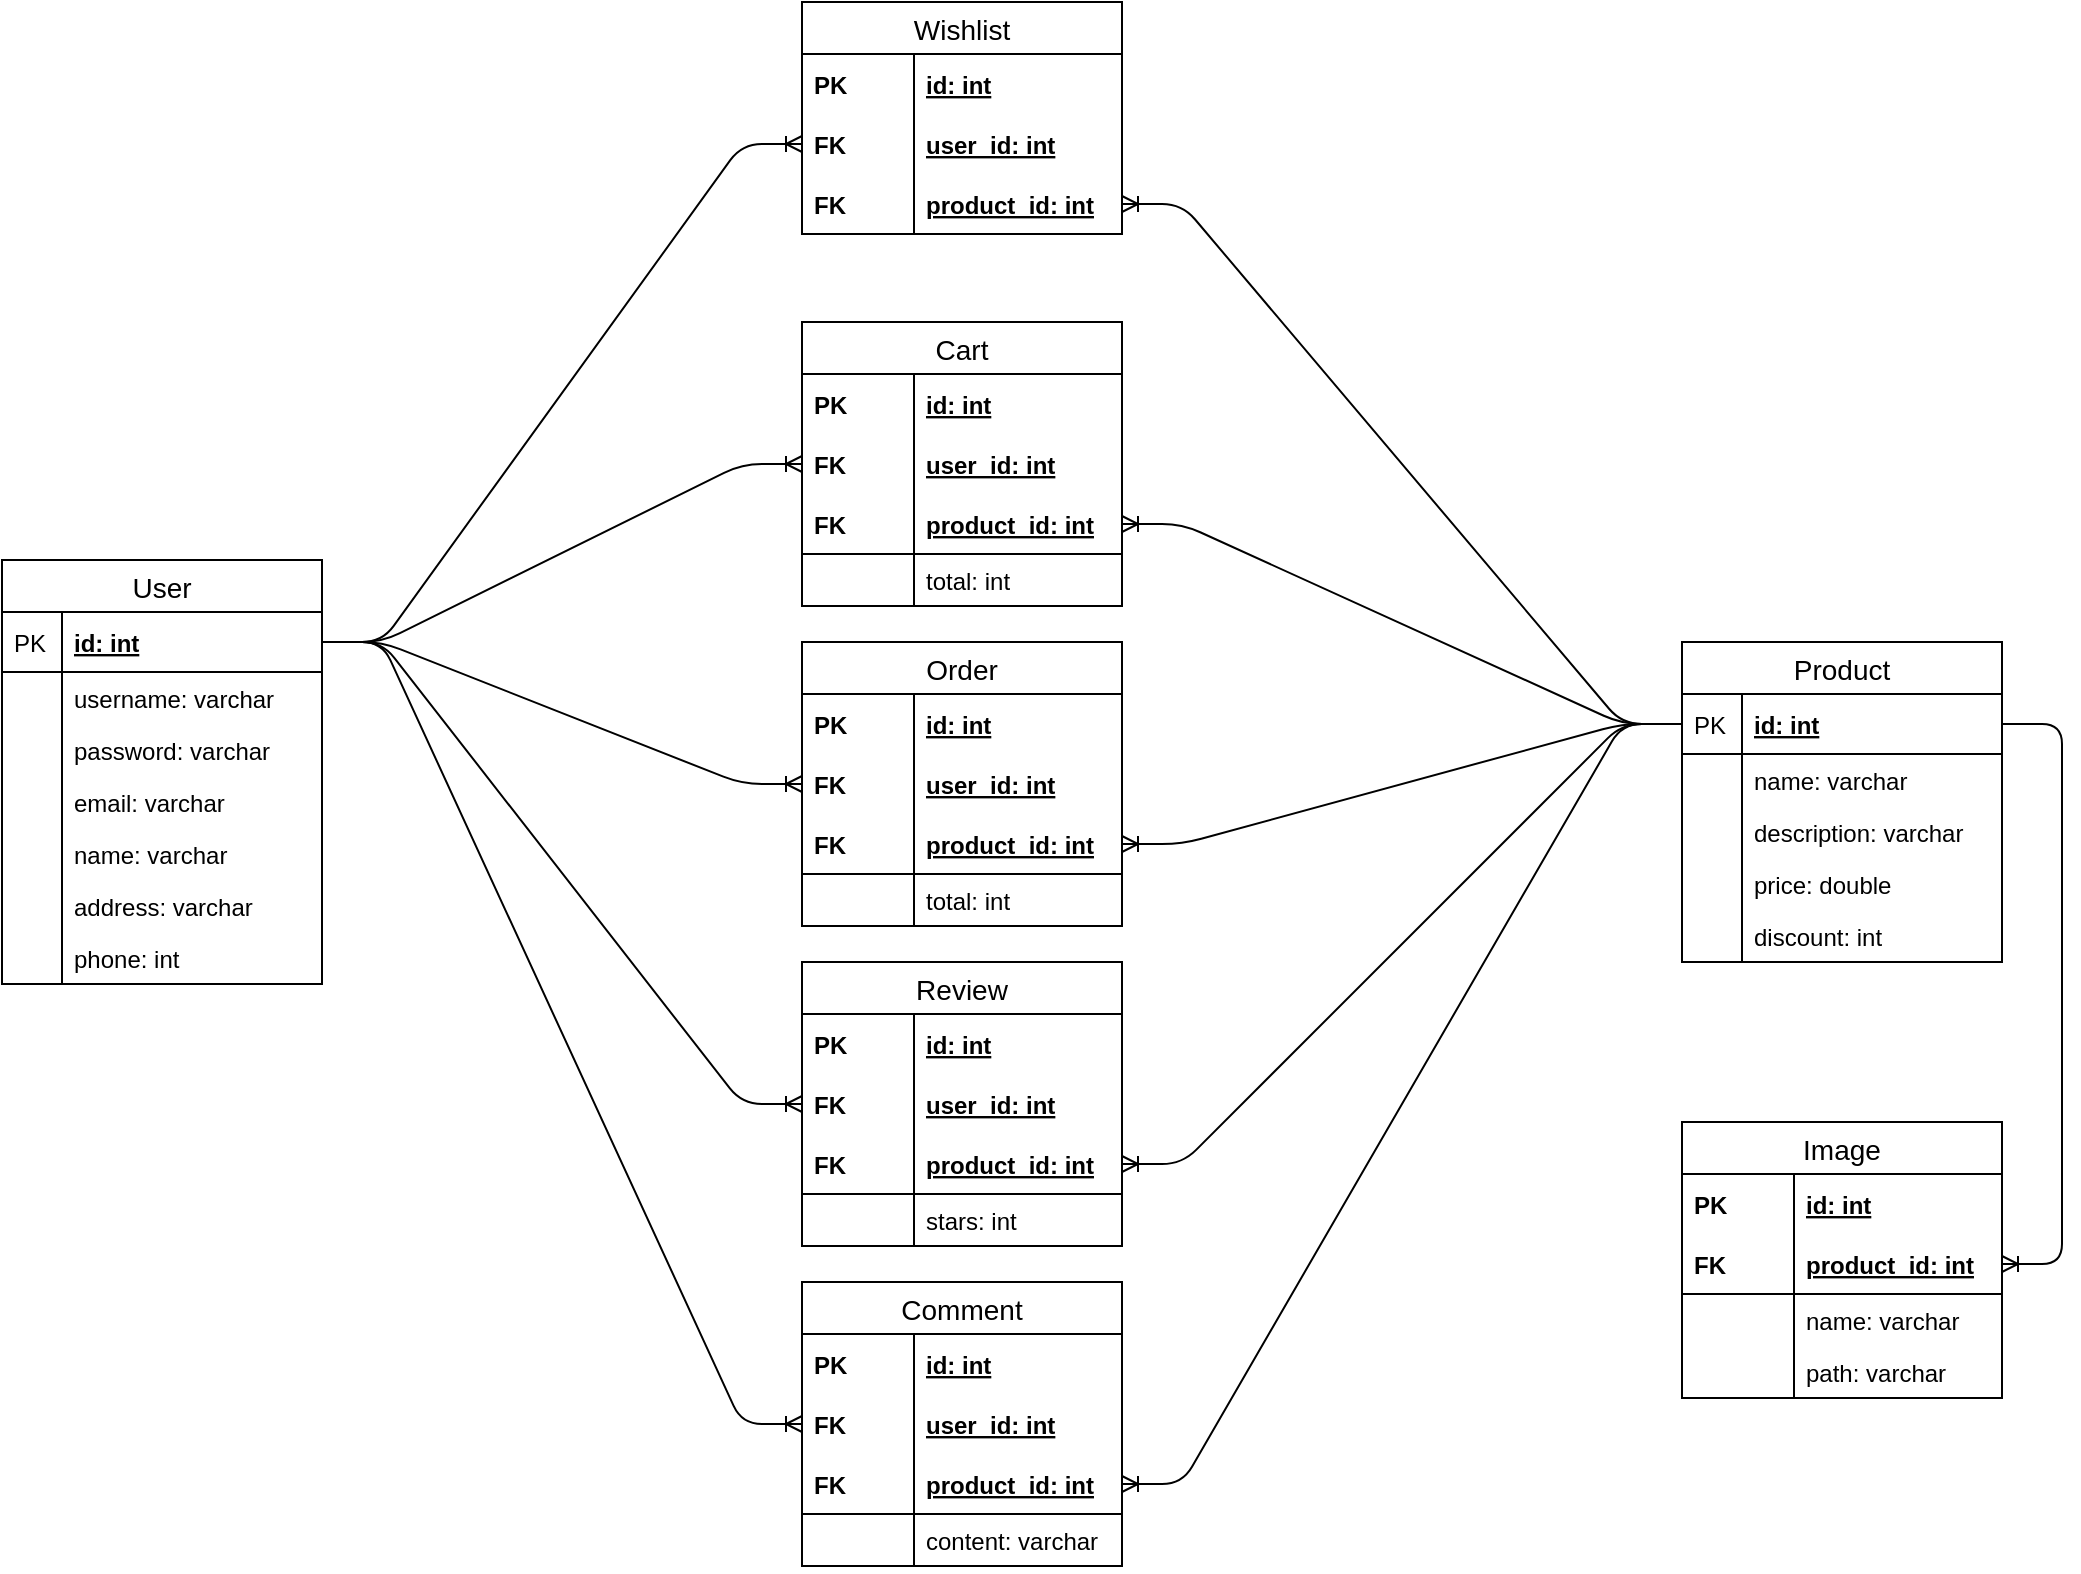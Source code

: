 <mxfile version="13.1.3"><diagram id="hF-ilBdfuEuDUUaLSZ2k" name="Page-1"><mxGraphModel dx="1422" dy="713" grid="1" gridSize="10" guides="1" tooltips="1" connect="1" arrows="1" fold="1" page="1" pageScale="1" pageWidth="1100" pageHeight="850" math="0" shadow="0"><root><mxCell id="0"/><mxCell id="1" parent="0"/><mxCell id="Fx1MPKxdhVA3j-1513H6-47" value="User" style="swimlane;fontStyle=0;childLayout=stackLayout;horizontal=1;startSize=26;horizontalStack=0;resizeParent=1;resizeParentMax=0;resizeLast=0;collapsible=1;marginBottom=0;align=center;fontSize=14;" vertex="1" parent="1"><mxGeometry x="40" y="319" width="160" height="212" as="geometry"/></mxCell><mxCell id="Fx1MPKxdhVA3j-1513H6-48" value="id: int" style="shape=partialRectangle;top=0;left=0;right=0;bottom=1;align=left;verticalAlign=middle;fillColor=none;spacingLeft=34;spacingRight=4;overflow=hidden;rotatable=0;points=[[0,0.5],[1,0.5]];portConstraint=eastwest;dropTarget=0;fontStyle=5;fontSize=12;" vertex="1" parent="Fx1MPKxdhVA3j-1513H6-47"><mxGeometry y="26" width="160" height="30" as="geometry"/></mxCell><mxCell id="Fx1MPKxdhVA3j-1513H6-49" value="PK" style="shape=partialRectangle;top=0;left=0;bottom=0;fillColor=none;align=left;verticalAlign=middle;spacingLeft=4;spacingRight=4;overflow=hidden;rotatable=0;points=[];portConstraint=eastwest;part=1;fontSize=12;" vertex="1" connectable="0" parent="Fx1MPKxdhVA3j-1513H6-48"><mxGeometry width="30" height="30" as="geometry"/></mxCell><mxCell id="Fx1MPKxdhVA3j-1513H6-50" value="username: varchar" style="shape=partialRectangle;top=0;left=0;right=0;bottom=0;align=left;verticalAlign=top;fillColor=none;spacingLeft=34;spacingRight=4;overflow=hidden;rotatable=0;points=[[0,0.5],[1,0.5]];portConstraint=eastwest;dropTarget=0;fontSize=12;" vertex="1" parent="Fx1MPKxdhVA3j-1513H6-47"><mxGeometry y="56" width="160" height="26" as="geometry"/></mxCell><mxCell id="Fx1MPKxdhVA3j-1513H6-51" value="" style="shape=partialRectangle;top=0;left=0;bottom=0;fillColor=none;align=left;verticalAlign=top;spacingLeft=4;spacingRight=4;overflow=hidden;rotatable=0;points=[];portConstraint=eastwest;part=1;fontSize=12;" vertex="1" connectable="0" parent="Fx1MPKxdhVA3j-1513H6-50"><mxGeometry width="30" height="26" as="geometry"/></mxCell><mxCell id="Fx1MPKxdhVA3j-1513H6-52" value="password: varchar" style="shape=partialRectangle;top=0;left=0;right=0;bottom=0;align=left;verticalAlign=top;fillColor=none;spacingLeft=34;spacingRight=4;overflow=hidden;rotatable=0;points=[[0,0.5],[1,0.5]];portConstraint=eastwest;dropTarget=0;fontSize=12;" vertex="1" parent="Fx1MPKxdhVA3j-1513H6-47"><mxGeometry y="82" width="160" height="26" as="geometry"/></mxCell><mxCell id="Fx1MPKxdhVA3j-1513H6-53" value="" style="shape=partialRectangle;top=0;left=0;bottom=0;fillColor=none;align=left;verticalAlign=top;spacingLeft=4;spacingRight=4;overflow=hidden;rotatable=0;points=[];portConstraint=eastwest;part=1;fontSize=12;" vertex="1" connectable="0" parent="Fx1MPKxdhVA3j-1513H6-52"><mxGeometry width="30" height="26" as="geometry"/></mxCell><mxCell id="Fx1MPKxdhVA3j-1513H6-54" value="email: varchar" style="shape=partialRectangle;top=0;left=0;right=0;bottom=0;align=left;verticalAlign=top;fillColor=none;spacingLeft=34;spacingRight=4;overflow=hidden;rotatable=0;points=[[0,0.5],[1,0.5]];portConstraint=eastwest;dropTarget=0;fontSize=12;" vertex="1" parent="Fx1MPKxdhVA3j-1513H6-47"><mxGeometry y="108" width="160" height="26" as="geometry"/></mxCell><mxCell id="Fx1MPKxdhVA3j-1513H6-55" value="" style="shape=partialRectangle;top=0;left=0;bottom=0;fillColor=none;align=left;verticalAlign=top;spacingLeft=4;spacingRight=4;overflow=hidden;rotatable=0;points=[];portConstraint=eastwest;part=1;fontSize=12;" vertex="1" connectable="0" parent="Fx1MPKxdhVA3j-1513H6-54"><mxGeometry width="30" height="26" as="geometry"/></mxCell><mxCell id="Fx1MPKxdhVA3j-1513H6-58" value="name: varchar" style="shape=partialRectangle;top=0;left=0;right=0;bottom=0;align=left;verticalAlign=top;fillColor=none;spacingLeft=34;spacingRight=4;overflow=hidden;rotatable=0;points=[[0,0.5],[1,0.5]];portConstraint=eastwest;dropTarget=0;fontSize=12;" vertex="1" parent="Fx1MPKxdhVA3j-1513H6-47"><mxGeometry y="134" width="160" height="26" as="geometry"/></mxCell><mxCell id="Fx1MPKxdhVA3j-1513H6-59" value="" style="shape=partialRectangle;top=0;left=0;bottom=0;fillColor=none;align=left;verticalAlign=top;spacingLeft=4;spacingRight=4;overflow=hidden;rotatable=0;points=[];portConstraint=eastwest;part=1;fontSize=12;" vertex="1" connectable="0" parent="Fx1MPKxdhVA3j-1513H6-58"><mxGeometry width="30" height="26" as="geometry"/></mxCell><mxCell id="Fx1MPKxdhVA3j-1513H6-60" value="address: varchar" style="shape=partialRectangle;top=0;left=0;right=0;bottom=0;align=left;verticalAlign=top;fillColor=none;spacingLeft=34;spacingRight=4;overflow=hidden;rotatable=0;points=[[0,0.5],[1,0.5]];portConstraint=eastwest;dropTarget=0;fontSize=12;" vertex="1" parent="Fx1MPKxdhVA3j-1513H6-47"><mxGeometry y="160" width="160" height="26" as="geometry"/></mxCell><mxCell id="Fx1MPKxdhVA3j-1513H6-61" value="" style="shape=partialRectangle;top=0;left=0;bottom=0;fillColor=none;align=left;verticalAlign=top;spacingLeft=4;spacingRight=4;overflow=hidden;rotatable=0;points=[];portConstraint=eastwest;part=1;fontSize=12;" vertex="1" connectable="0" parent="Fx1MPKxdhVA3j-1513H6-60"><mxGeometry width="30" height="26" as="geometry"/></mxCell><mxCell id="Fx1MPKxdhVA3j-1513H6-62" value="phone: int" style="shape=partialRectangle;top=0;left=0;right=0;bottom=0;align=left;verticalAlign=top;fillColor=none;spacingLeft=34;spacingRight=4;overflow=hidden;rotatable=0;points=[[0,0.5],[1,0.5]];portConstraint=eastwest;dropTarget=0;fontSize=12;" vertex="1" parent="Fx1MPKxdhVA3j-1513H6-47"><mxGeometry y="186" width="160" height="26" as="geometry"/></mxCell><mxCell id="Fx1MPKxdhVA3j-1513H6-63" value="" style="shape=partialRectangle;top=0;left=0;bottom=0;fillColor=none;align=left;verticalAlign=top;spacingLeft=4;spacingRight=4;overflow=hidden;rotatable=0;points=[];portConstraint=eastwest;part=1;fontSize=12;" vertex="1" connectable="0" parent="Fx1MPKxdhVA3j-1513H6-62"><mxGeometry width="30" height="26" as="geometry"/></mxCell><mxCell id="Fx1MPKxdhVA3j-1513H6-108" value="Image" style="swimlane;fontStyle=0;childLayout=stackLayout;horizontal=1;startSize=26;horizontalStack=0;resizeParent=1;resizeParentMax=0;resizeLast=0;collapsible=1;marginBottom=0;align=center;fontSize=14;shadow=0;" vertex="1" parent="1"><mxGeometry x="880" y="600" width="160" height="138" as="geometry"/></mxCell><mxCell id="Fx1MPKxdhVA3j-1513H6-109" value="id: int" style="shape=partialRectangle;top=0;left=0;right=0;bottom=0;align=left;verticalAlign=middle;fillColor=none;spacingLeft=60;spacingRight=4;overflow=hidden;rotatable=0;points=[[0,0.5],[1,0.5]];portConstraint=eastwest;dropTarget=0;fontStyle=5;fontSize=12;" vertex="1" parent="Fx1MPKxdhVA3j-1513H6-108"><mxGeometry y="26" width="160" height="30" as="geometry"/></mxCell><mxCell id="Fx1MPKxdhVA3j-1513H6-110" value="PK" style="shape=partialRectangle;fontStyle=1;top=0;left=0;bottom=0;fillColor=none;align=left;verticalAlign=middle;spacingLeft=4;spacingRight=4;overflow=hidden;rotatable=0;points=[];portConstraint=eastwest;part=1;fontSize=12;" vertex="1" connectable="0" parent="Fx1MPKxdhVA3j-1513H6-109"><mxGeometry width="56" height="30" as="geometry"/></mxCell><mxCell id="Fx1MPKxdhVA3j-1513H6-111" value="product_id: int" style="shape=partialRectangle;top=0;left=0;right=0;bottom=1;align=left;verticalAlign=middle;fillColor=none;spacingLeft=60;spacingRight=4;overflow=hidden;rotatable=0;points=[[0,0.5],[1,0.5]];portConstraint=eastwest;dropTarget=0;fontStyle=5;fontSize=12;" vertex="1" parent="Fx1MPKxdhVA3j-1513H6-108"><mxGeometry y="56" width="160" height="30" as="geometry"/></mxCell><mxCell id="Fx1MPKxdhVA3j-1513H6-112" value="FK" style="shape=partialRectangle;fontStyle=1;top=0;left=0;bottom=0;fillColor=none;align=left;verticalAlign=middle;spacingLeft=4;spacingRight=4;overflow=hidden;rotatable=0;points=[];portConstraint=eastwest;part=1;fontSize=12;" vertex="1" connectable="0" parent="Fx1MPKxdhVA3j-1513H6-111"><mxGeometry width="56" height="30" as="geometry"/></mxCell><mxCell id="Fx1MPKxdhVA3j-1513H6-113" value="name: varchar" style="shape=partialRectangle;top=0;left=0;right=0;bottom=0;align=left;verticalAlign=top;fillColor=none;spacingLeft=60;spacingRight=4;overflow=hidden;rotatable=0;points=[[0,0.5],[1,0.5]];portConstraint=eastwest;dropTarget=0;fontSize=12;" vertex="1" parent="Fx1MPKxdhVA3j-1513H6-108"><mxGeometry y="86" width="160" height="26" as="geometry"/></mxCell><mxCell id="Fx1MPKxdhVA3j-1513H6-114" value="" style="shape=partialRectangle;top=0;left=0;bottom=0;fillColor=none;align=left;verticalAlign=top;spacingLeft=4;spacingRight=4;overflow=hidden;rotatable=0;points=[];portConstraint=eastwest;part=1;fontSize=12;" vertex="1" connectable="0" parent="Fx1MPKxdhVA3j-1513H6-113"><mxGeometry width="56" height="26" as="geometry"/></mxCell><mxCell id="Fx1MPKxdhVA3j-1513H6-115" value="path: varchar" style="shape=partialRectangle;top=0;left=0;right=0;bottom=0;align=left;verticalAlign=top;fillColor=none;spacingLeft=60;spacingRight=4;overflow=hidden;rotatable=0;points=[[0,0.5],[1,0.5]];portConstraint=eastwest;dropTarget=0;fontSize=12;" vertex="1" parent="Fx1MPKxdhVA3j-1513H6-108"><mxGeometry y="112" width="160" height="26" as="geometry"/></mxCell><mxCell id="Fx1MPKxdhVA3j-1513H6-116" value="" style="shape=partialRectangle;top=0;left=0;bottom=0;fillColor=none;align=left;verticalAlign=top;spacingLeft=4;spacingRight=4;overflow=hidden;rotatable=0;points=[];portConstraint=eastwest;part=1;fontSize=12;" vertex="1" connectable="0" parent="Fx1MPKxdhVA3j-1513H6-115"><mxGeometry width="56" height="26" as="geometry"/></mxCell><mxCell id="Fx1MPKxdhVA3j-1513H6-97" value="Product" style="swimlane;fontStyle=0;childLayout=stackLayout;horizontal=1;startSize=26;horizontalStack=0;resizeParent=1;resizeParentMax=0;resizeLast=0;collapsible=1;marginBottom=0;align=center;fontSize=14;shadow=0;" vertex="1" parent="1"><mxGeometry x="880" y="360" width="160" height="160" as="geometry"/></mxCell><mxCell id="Fx1MPKxdhVA3j-1513H6-98" value="id: int" style="shape=partialRectangle;top=0;left=0;right=0;bottom=1;align=left;verticalAlign=middle;fillColor=none;spacingLeft=34;spacingRight=4;overflow=hidden;rotatable=0;points=[[0,0.5],[1,0.5]];portConstraint=eastwest;dropTarget=0;fontStyle=5;fontSize=12;" vertex="1" parent="Fx1MPKxdhVA3j-1513H6-97"><mxGeometry y="26" width="160" height="30" as="geometry"/></mxCell><mxCell id="Fx1MPKxdhVA3j-1513H6-99" value="PK" style="shape=partialRectangle;top=0;left=0;bottom=0;fillColor=none;align=left;verticalAlign=middle;spacingLeft=4;spacingRight=4;overflow=hidden;rotatable=0;points=[];portConstraint=eastwest;part=1;fontSize=12;" vertex="1" connectable="0" parent="Fx1MPKxdhVA3j-1513H6-98"><mxGeometry width="30" height="30" as="geometry"/></mxCell><mxCell id="Fx1MPKxdhVA3j-1513H6-100" value="name: varchar" style="shape=partialRectangle;top=0;left=0;right=0;bottom=0;align=left;verticalAlign=top;fillColor=none;spacingLeft=34;spacingRight=4;overflow=hidden;rotatable=0;points=[[0,0.5],[1,0.5]];portConstraint=eastwest;dropTarget=0;fontSize=12;" vertex="1" parent="Fx1MPKxdhVA3j-1513H6-97"><mxGeometry y="56" width="160" height="26" as="geometry"/></mxCell><mxCell id="Fx1MPKxdhVA3j-1513H6-101" value="" style="shape=partialRectangle;top=0;left=0;bottom=0;fillColor=none;align=left;verticalAlign=top;spacingLeft=4;spacingRight=4;overflow=hidden;rotatable=0;points=[];portConstraint=eastwest;part=1;fontSize=12;" vertex="1" connectable="0" parent="Fx1MPKxdhVA3j-1513H6-100"><mxGeometry width="30" height="26" as="geometry"/></mxCell><mxCell id="Fx1MPKxdhVA3j-1513H6-102" value="description: varchar" style="shape=partialRectangle;top=0;left=0;right=0;bottom=0;align=left;verticalAlign=top;fillColor=none;spacingLeft=34;spacingRight=4;overflow=hidden;rotatable=0;points=[[0,0.5],[1,0.5]];portConstraint=eastwest;dropTarget=0;fontSize=12;" vertex="1" parent="Fx1MPKxdhVA3j-1513H6-97"><mxGeometry y="82" width="160" height="26" as="geometry"/></mxCell><mxCell id="Fx1MPKxdhVA3j-1513H6-103" value="" style="shape=partialRectangle;top=0;left=0;bottom=0;fillColor=none;align=left;verticalAlign=top;spacingLeft=4;spacingRight=4;overflow=hidden;rotatable=0;points=[];portConstraint=eastwest;part=1;fontSize=12;" vertex="1" connectable="0" parent="Fx1MPKxdhVA3j-1513H6-102"><mxGeometry width="30" height="26" as="geometry"/></mxCell><mxCell id="Fx1MPKxdhVA3j-1513H6-104" value="price: double" style="shape=partialRectangle;top=0;left=0;right=0;bottom=0;align=left;verticalAlign=top;fillColor=none;spacingLeft=34;spacingRight=4;overflow=hidden;rotatable=0;points=[[0,0.5],[1,0.5]];portConstraint=eastwest;dropTarget=0;fontSize=12;" vertex="1" parent="Fx1MPKxdhVA3j-1513H6-97"><mxGeometry y="108" width="160" height="26" as="geometry"/></mxCell><mxCell id="Fx1MPKxdhVA3j-1513H6-105" value="" style="shape=partialRectangle;top=0;left=0;bottom=0;fillColor=none;align=left;verticalAlign=top;spacingLeft=4;spacingRight=4;overflow=hidden;rotatable=0;points=[];portConstraint=eastwest;part=1;fontSize=12;" vertex="1" connectable="0" parent="Fx1MPKxdhVA3j-1513H6-104"><mxGeometry width="30" height="26" as="geometry"/></mxCell><mxCell id="Fx1MPKxdhVA3j-1513H6-117" value="discount: int" style="shape=partialRectangle;top=0;left=0;right=0;bottom=0;align=left;verticalAlign=top;fillColor=none;spacingLeft=34;spacingRight=4;overflow=hidden;rotatable=0;points=[[0,0.5],[1,0.5]];portConstraint=eastwest;dropTarget=0;fontSize=12;" vertex="1" parent="Fx1MPKxdhVA3j-1513H6-97"><mxGeometry y="134" width="160" height="26" as="geometry"/></mxCell><mxCell id="Fx1MPKxdhVA3j-1513H6-118" value="" style="shape=partialRectangle;top=0;left=0;bottom=0;fillColor=none;align=left;verticalAlign=top;spacingLeft=4;spacingRight=4;overflow=hidden;rotatable=0;points=[];portConstraint=eastwest;part=1;fontSize=12;" vertex="1" connectable="0" parent="Fx1MPKxdhVA3j-1513H6-117"><mxGeometry width="30" height="26" as="geometry"/></mxCell><mxCell id="Fx1MPKxdhVA3j-1513H6-130" value="Wishlist" style="swimlane;fontStyle=0;childLayout=stackLayout;horizontal=1;startSize=26;horizontalStack=0;resizeParent=1;resizeParentMax=0;resizeLast=0;collapsible=1;marginBottom=0;align=center;fontSize=14;shadow=0;" vertex="1" parent="1"><mxGeometry x="440" y="40" width="160" height="116" as="geometry"/></mxCell><mxCell id="Fx1MPKxdhVA3j-1513H6-131" value="id: int" style="shape=partialRectangle;top=0;left=0;right=0;bottom=0;align=left;verticalAlign=middle;fillColor=none;spacingLeft=60;spacingRight=4;overflow=hidden;rotatable=0;points=[[0,0.5],[1,0.5]];portConstraint=eastwest;dropTarget=0;fontStyle=5;fontSize=12;" vertex="1" parent="Fx1MPKxdhVA3j-1513H6-130"><mxGeometry y="26" width="160" height="30" as="geometry"/></mxCell><mxCell id="Fx1MPKxdhVA3j-1513H6-132" value="PK" style="shape=partialRectangle;fontStyle=1;top=0;left=0;bottom=0;fillColor=none;align=left;verticalAlign=middle;spacingLeft=4;spacingRight=4;overflow=hidden;rotatable=0;points=[];portConstraint=eastwest;part=1;fontSize=12;" vertex="1" connectable="0" parent="Fx1MPKxdhVA3j-1513H6-131"><mxGeometry width="56" height="30" as="geometry"/></mxCell><mxCell id="Fx1MPKxdhVA3j-1513H6-139" value="user_id: int" style="shape=partialRectangle;top=0;left=0;right=0;bottom=0;align=left;verticalAlign=middle;fillColor=none;spacingLeft=60;spacingRight=4;overflow=hidden;rotatable=0;points=[[0,0.5],[1,0.5]];portConstraint=eastwest;dropTarget=0;fontStyle=5;fontSize=12;" vertex="1" parent="Fx1MPKxdhVA3j-1513H6-130"><mxGeometry y="56" width="160" height="30" as="geometry"/></mxCell><mxCell id="Fx1MPKxdhVA3j-1513H6-140" value="FK" style="shape=partialRectangle;fontStyle=1;top=0;left=0;bottom=0;fillColor=none;align=left;verticalAlign=middle;spacingLeft=4;spacingRight=4;overflow=hidden;rotatable=0;points=[];portConstraint=eastwest;part=1;fontSize=12;" vertex="1" connectable="0" parent="Fx1MPKxdhVA3j-1513H6-139"><mxGeometry width="56" height="30" as="geometry"/></mxCell><mxCell id="Fx1MPKxdhVA3j-1513H6-133" value="product_id: int" style="shape=partialRectangle;top=0;left=0;right=0;bottom=1;align=left;verticalAlign=middle;fillColor=none;spacingLeft=60;spacingRight=4;overflow=hidden;rotatable=0;points=[[0,0.5],[1,0.5]];portConstraint=eastwest;dropTarget=0;fontStyle=5;fontSize=12;" vertex="1" parent="Fx1MPKxdhVA3j-1513H6-130"><mxGeometry y="86" width="160" height="30" as="geometry"/></mxCell><mxCell id="Fx1MPKxdhVA3j-1513H6-134" value="FK" style="shape=partialRectangle;fontStyle=1;top=0;left=0;bottom=0;fillColor=none;align=left;verticalAlign=middle;spacingLeft=4;spacingRight=4;overflow=hidden;rotatable=0;points=[];portConstraint=eastwest;part=1;fontSize=12;" vertex="1" connectable="0" parent="Fx1MPKxdhVA3j-1513H6-133"><mxGeometry width="56" height="30" as="geometry"/></mxCell><mxCell id="Fx1MPKxdhVA3j-1513H6-141" value="" style="edgeStyle=entityRelationEdgeStyle;fontSize=12;html=1;endArrow=ERoneToMany;exitX=1;exitY=0.5;exitDx=0;exitDy=0;entryX=0;entryY=0.5;entryDx=0;entryDy=0;" edge="1" parent="1" source="Fx1MPKxdhVA3j-1513H6-48" target="Fx1MPKxdhVA3j-1513H6-139"><mxGeometry width="100" height="100" relative="1" as="geometry"><mxPoint x="230" y="340" as="sourcePoint"/><mxPoint x="330" y="240" as="targetPoint"/></mxGeometry></mxCell><mxCell id="Fx1MPKxdhVA3j-1513H6-142" value="" style="edgeStyle=entityRelationEdgeStyle;fontSize=12;html=1;endArrow=ERoneToMany;" edge="1" parent="1" source="Fx1MPKxdhVA3j-1513H6-98" target="Fx1MPKxdhVA3j-1513H6-133"><mxGeometry width="100" height="100" relative="1" as="geometry"><mxPoint x="780" y="370" as="sourcePoint"/><mxPoint x="640" y="130" as="targetPoint"/></mxGeometry></mxCell><mxCell id="Fx1MPKxdhVA3j-1513H6-143" value="Review" style="swimlane;fontStyle=0;childLayout=stackLayout;horizontal=1;startSize=26;horizontalStack=0;resizeParent=1;resizeParentMax=0;resizeLast=0;collapsible=1;marginBottom=0;align=center;fontSize=14;shadow=0;" vertex="1" parent="1"><mxGeometry x="440" y="520" width="160" height="142" as="geometry"/></mxCell><mxCell id="Fx1MPKxdhVA3j-1513H6-144" value="id: int" style="shape=partialRectangle;top=0;left=0;right=0;bottom=0;align=left;verticalAlign=middle;fillColor=none;spacingLeft=60;spacingRight=4;overflow=hidden;rotatable=0;points=[[0,0.5],[1,0.5]];portConstraint=eastwest;dropTarget=0;fontStyle=5;fontSize=12;" vertex="1" parent="Fx1MPKxdhVA3j-1513H6-143"><mxGeometry y="26" width="160" height="30" as="geometry"/></mxCell><mxCell id="Fx1MPKxdhVA3j-1513H6-145" value="PK" style="shape=partialRectangle;fontStyle=1;top=0;left=0;bottom=0;fillColor=none;align=left;verticalAlign=middle;spacingLeft=4;spacingRight=4;overflow=hidden;rotatable=0;points=[];portConstraint=eastwest;part=1;fontSize=12;" vertex="1" connectable="0" parent="Fx1MPKxdhVA3j-1513H6-144"><mxGeometry width="56" height="30" as="geometry"/></mxCell><mxCell id="Fx1MPKxdhVA3j-1513H6-173" value="user_id: int" style="shape=partialRectangle;top=0;left=0;right=0;bottom=0;align=left;verticalAlign=middle;fillColor=none;spacingLeft=60;spacingRight=4;overflow=hidden;rotatable=0;points=[[0,0.5],[1,0.5]];portConstraint=eastwest;dropTarget=0;fontStyle=5;fontSize=12;" vertex="1" parent="Fx1MPKxdhVA3j-1513H6-143"><mxGeometry y="56" width="160" height="30" as="geometry"/></mxCell><mxCell id="Fx1MPKxdhVA3j-1513H6-174" value="FK" style="shape=partialRectangle;fontStyle=1;top=0;left=0;bottom=0;fillColor=none;align=left;verticalAlign=middle;spacingLeft=4;spacingRight=4;overflow=hidden;rotatable=0;points=[];portConstraint=eastwest;part=1;fontSize=12;" vertex="1" connectable="0" parent="Fx1MPKxdhVA3j-1513H6-173"><mxGeometry width="56" height="30" as="geometry"/></mxCell><mxCell id="Fx1MPKxdhVA3j-1513H6-146" value="product_id: int" style="shape=partialRectangle;top=0;left=0;right=0;bottom=1;align=left;verticalAlign=middle;fillColor=none;spacingLeft=60;spacingRight=4;overflow=hidden;rotatable=0;points=[[0,0.5],[1,0.5]];portConstraint=eastwest;dropTarget=0;fontStyle=5;fontSize=12;" vertex="1" parent="Fx1MPKxdhVA3j-1513H6-143"><mxGeometry y="86" width="160" height="30" as="geometry"/></mxCell><mxCell id="Fx1MPKxdhVA3j-1513H6-147" value="FK" style="shape=partialRectangle;fontStyle=1;top=0;left=0;bottom=0;fillColor=none;align=left;verticalAlign=middle;spacingLeft=4;spacingRight=4;overflow=hidden;rotatable=0;points=[];portConstraint=eastwest;part=1;fontSize=12;" vertex="1" connectable="0" parent="Fx1MPKxdhVA3j-1513H6-146"><mxGeometry width="56" height="30" as="geometry"/></mxCell><mxCell id="Fx1MPKxdhVA3j-1513H6-148" value="stars: int" style="shape=partialRectangle;top=0;left=0;right=0;bottom=0;align=left;verticalAlign=top;fillColor=none;spacingLeft=60;spacingRight=4;overflow=hidden;rotatable=0;points=[[0,0.5],[1,0.5]];portConstraint=eastwest;dropTarget=0;fontSize=12;" vertex="1" parent="Fx1MPKxdhVA3j-1513H6-143"><mxGeometry y="116" width="160" height="26" as="geometry"/></mxCell><mxCell id="Fx1MPKxdhVA3j-1513H6-149" value="" style="shape=partialRectangle;top=0;left=0;bottom=0;fillColor=none;align=left;verticalAlign=top;spacingLeft=4;spacingRight=4;overflow=hidden;rotatable=0;points=[];portConstraint=eastwest;part=1;fontSize=12;" vertex="1" connectable="0" parent="Fx1MPKxdhVA3j-1513H6-148"><mxGeometry width="56" height="26" as="geometry"/></mxCell><mxCell id="Fx1MPKxdhVA3j-1513H6-150" value="Comment" style="swimlane;fontStyle=0;childLayout=stackLayout;horizontal=1;startSize=26;horizontalStack=0;resizeParent=1;resizeParentMax=0;resizeLast=0;collapsible=1;marginBottom=0;align=center;fontSize=14;shadow=0;" vertex="1" parent="1"><mxGeometry x="440" y="680" width="160" height="142" as="geometry"/></mxCell><mxCell id="Fx1MPKxdhVA3j-1513H6-151" value="id: int" style="shape=partialRectangle;top=0;left=0;right=0;bottom=0;align=left;verticalAlign=middle;fillColor=none;spacingLeft=60;spacingRight=4;overflow=hidden;rotatable=0;points=[[0,0.5],[1,0.5]];portConstraint=eastwest;dropTarget=0;fontStyle=5;fontSize=12;" vertex="1" parent="Fx1MPKxdhVA3j-1513H6-150"><mxGeometry y="26" width="160" height="30" as="geometry"/></mxCell><mxCell id="Fx1MPKxdhVA3j-1513H6-152" value="PK" style="shape=partialRectangle;fontStyle=1;top=0;left=0;bottom=0;fillColor=none;align=left;verticalAlign=middle;spacingLeft=4;spacingRight=4;overflow=hidden;rotatable=0;points=[];portConstraint=eastwest;part=1;fontSize=12;" vertex="1" connectable="0" parent="Fx1MPKxdhVA3j-1513H6-151"><mxGeometry width="56" height="30" as="geometry"/></mxCell><mxCell id="Fx1MPKxdhVA3j-1513H6-171" value="user_id: int" style="shape=partialRectangle;top=0;left=0;right=0;bottom=0;align=left;verticalAlign=middle;fillColor=none;spacingLeft=60;spacingRight=4;overflow=hidden;rotatable=0;points=[[0,0.5],[1,0.5]];portConstraint=eastwest;dropTarget=0;fontStyle=5;fontSize=12;" vertex="1" parent="Fx1MPKxdhVA3j-1513H6-150"><mxGeometry y="56" width="160" height="30" as="geometry"/></mxCell><mxCell id="Fx1MPKxdhVA3j-1513H6-172" value="FK" style="shape=partialRectangle;fontStyle=1;top=0;left=0;bottom=0;fillColor=none;align=left;verticalAlign=middle;spacingLeft=4;spacingRight=4;overflow=hidden;rotatable=0;points=[];portConstraint=eastwest;part=1;fontSize=12;" vertex="1" connectable="0" parent="Fx1MPKxdhVA3j-1513H6-171"><mxGeometry width="56" height="30" as="geometry"/></mxCell><mxCell id="Fx1MPKxdhVA3j-1513H6-153" value="product_id: int" style="shape=partialRectangle;top=0;left=0;right=0;bottom=1;align=left;verticalAlign=middle;fillColor=none;spacingLeft=60;spacingRight=4;overflow=hidden;rotatable=0;points=[[0,0.5],[1,0.5]];portConstraint=eastwest;dropTarget=0;fontStyle=5;fontSize=12;" vertex="1" parent="Fx1MPKxdhVA3j-1513H6-150"><mxGeometry y="86" width="160" height="30" as="geometry"/></mxCell><mxCell id="Fx1MPKxdhVA3j-1513H6-154" value="FK" style="shape=partialRectangle;fontStyle=1;top=0;left=0;bottom=0;fillColor=none;align=left;verticalAlign=middle;spacingLeft=4;spacingRight=4;overflow=hidden;rotatable=0;points=[];portConstraint=eastwest;part=1;fontSize=12;" vertex="1" connectable="0" parent="Fx1MPKxdhVA3j-1513H6-153"><mxGeometry width="56" height="30" as="geometry"/></mxCell><mxCell id="Fx1MPKxdhVA3j-1513H6-155" value="content: varchar" style="shape=partialRectangle;top=0;left=0;right=0;bottom=0;align=left;verticalAlign=top;fillColor=none;spacingLeft=60;spacingRight=4;overflow=hidden;rotatable=0;points=[[0,0.5],[1,0.5]];portConstraint=eastwest;dropTarget=0;fontSize=12;" vertex="1" parent="Fx1MPKxdhVA3j-1513H6-150"><mxGeometry y="116" width="160" height="26" as="geometry"/></mxCell><mxCell id="Fx1MPKxdhVA3j-1513H6-156" value="" style="shape=partialRectangle;top=0;left=0;bottom=0;fillColor=none;align=left;verticalAlign=top;spacingLeft=4;spacingRight=4;overflow=hidden;rotatable=0;points=[];portConstraint=eastwest;part=1;fontSize=12;" vertex="1" connectable="0" parent="Fx1MPKxdhVA3j-1513H6-155"><mxGeometry width="56" height="26" as="geometry"/></mxCell><mxCell id="Fx1MPKxdhVA3j-1513H6-157" value="Order" style="swimlane;fontStyle=0;childLayout=stackLayout;horizontal=1;startSize=26;horizontalStack=0;resizeParent=1;resizeParentMax=0;resizeLast=0;collapsible=1;marginBottom=0;align=center;fontSize=14;shadow=0;" vertex="1" parent="1"><mxGeometry x="440" y="360" width="160" height="142" as="geometry"/></mxCell><mxCell id="Fx1MPKxdhVA3j-1513H6-158" value="id: int" style="shape=partialRectangle;top=0;left=0;right=0;bottom=0;align=left;verticalAlign=middle;fillColor=none;spacingLeft=60;spacingRight=4;overflow=hidden;rotatable=0;points=[[0,0.5],[1,0.5]];portConstraint=eastwest;dropTarget=0;fontStyle=5;fontSize=12;" vertex="1" parent="Fx1MPKxdhVA3j-1513H6-157"><mxGeometry y="26" width="160" height="30" as="geometry"/></mxCell><mxCell id="Fx1MPKxdhVA3j-1513H6-159" value="PK" style="shape=partialRectangle;fontStyle=1;top=0;left=0;bottom=0;fillColor=none;align=left;verticalAlign=middle;spacingLeft=4;spacingRight=4;overflow=hidden;rotatable=0;points=[];portConstraint=eastwest;part=1;fontSize=12;" vertex="1" connectable="0" parent="Fx1MPKxdhVA3j-1513H6-158"><mxGeometry width="56" height="30" as="geometry"/></mxCell><mxCell id="Fx1MPKxdhVA3j-1513H6-175" value="user_id: int" style="shape=partialRectangle;top=0;left=0;right=0;bottom=0;align=left;verticalAlign=middle;fillColor=none;spacingLeft=60;spacingRight=4;overflow=hidden;rotatable=0;points=[[0,0.5],[1,0.5]];portConstraint=eastwest;dropTarget=0;fontStyle=5;fontSize=12;" vertex="1" parent="Fx1MPKxdhVA3j-1513H6-157"><mxGeometry y="56" width="160" height="30" as="geometry"/></mxCell><mxCell id="Fx1MPKxdhVA3j-1513H6-176" value="FK" style="shape=partialRectangle;fontStyle=1;top=0;left=0;bottom=0;fillColor=none;align=left;verticalAlign=middle;spacingLeft=4;spacingRight=4;overflow=hidden;rotatable=0;points=[];portConstraint=eastwest;part=1;fontSize=12;" vertex="1" connectable="0" parent="Fx1MPKxdhVA3j-1513H6-175"><mxGeometry width="56" height="30" as="geometry"/></mxCell><mxCell id="Fx1MPKxdhVA3j-1513H6-160" value="product_id: int" style="shape=partialRectangle;top=0;left=0;right=0;bottom=1;align=left;verticalAlign=middle;fillColor=none;spacingLeft=60;spacingRight=4;overflow=hidden;rotatable=0;points=[[0,0.5],[1,0.5]];portConstraint=eastwest;dropTarget=0;fontStyle=5;fontSize=12;" vertex="1" parent="Fx1MPKxdhVA3j-1513H6-157"><mxGeometry y="86" width="160" height="30" as="geometry"/></mxCell><mxCell id="Fx1MPKxdhVA3j-1513H6-161" value="FK" style="shape=partialRectangle;fontStyle=1;top=0;left=0;bottom=0;fillColor=none;align=left;verticalAlign=middle;spacingLeft=4;spacingRight=4;overflow=hidden;rotatable=0;points=[];portConstraint=eastwest;part=1;fontSize=12;" vertex="1" connectable="0" parent="Fx1MPKxdhVA3j-1513H6-160"><mxGeometry width="56" height="30" as="geometry"/></mxCell><mxCell id="Fx1MPKxdhVA3j-1513H6-162" value="total: int" style="shape=partialRectangle;top=0;left=0;right=0;bottom=0;align=left;verticalAlign=top;fillColor=none;spacingLeft=60;spacingRight=4;overflow=hidden;rotatable=0;points=[[0,0.5],[1,0.5]];portConstraint=eastwest;dropTarget=0;fontSize=12;" vertex="1" parent="Fx1MPKxdhVA3j-1513H6-157"><mxGeometry y="116" width="160" height="26" as="geometry"/></mxCell><mxCell id="Fx1MPKxdhVA3j-1513H6-163" value="" style="shape=partialRectangle;top=0;left=0;bottom=0;fillColor=none;align=left;verticalAlign=top;spacingLeft=4;spacingRight=4;overflow=hidden;rotatable=0;points=[];portConstraint=eastwest;part=1;fontSize=12;" vertex="1" connectable="0" parent="Fx1MPKxdhVA3j-1513H6-162"><mxGeometry width="56" height="26" as="geometry"/></mxCell><mxCell id="Fx1MPKxdhVA3j-1513H6-164" value="Cart" style="swimlane;fontStyle=0;childLayout=stackLayout;horizontal=1;startSize=26;horizontalStack=0;resizeParent=1;resizeParentMax=0;resizeLast=0;collapsible=1;marginBottom=0;align=center;fontSize=14;shadow=0;" vertex="1" parent="1"><mxGeometry x="440" y="200" width="160" height="142" as="geometry"/></mxCell><mxCell id="Fx1MPKxdhVA3j-1513H6-165" value="id: int" style="shape=partialRectangle;top=0;left=0;right=0;bottom=0;align=left;verticalAlign=middle;fillColor=none;spacingLeft=60;spacingRight=4;overflow=hidden;rotatable=0;points=[[0,0.5],[1,0.5]];portConstraint=eastwest;dropTarget=0;fontStyle=5;fontSize=12;" vertex="1" parent="Fx1MPKxdhVA3j-1513H6-164"><mxGeometry y="26" width="160" height="30" as="geometry"/></mxCell><mxCell id="Fx1MPKxdhVA3j-1513H6-166" value="PK" style="shape=partialRectangle;fontStyle=1;top=0;left=0;bottom=0;fillColor=none;align=left;verticalAlign=middle;spacingLeft=4;spacingRight=4;overflow=hidden;rotatable=0;points=[];portConstraint=eastwest;part=1;fontSize=12;" vertex="1" connectable="0" parent="Fx1MPKxdhVA3j-1513H6-165"><mxGeometry width="56" height="30" as="geometry"/></mxCell><mxCell id="Fx1MPKxdhVA3j-1513H6-177" value="user_id: int" style="shape=partialRectangle;top=0;left=0;right=0;bottom=0;align=left;verticalAlign=middle;fillColor=none;spacingLeft=60;spacingRight=4;overflow=hidden;rotatable=0;points=[[0,0.5],[1,0.5]];portConstraint=eastwest;dropTarget=0;fontStyle=5;fontSize=12;" vertex="1" parent="Fx1MPKxdhVA3j-1513H6-164"><mxGeometry y="56" width="160" height="30" as="geometry"/></mxCell><mxCell id="Fx1MPKxdhVA3j-1513H6-178" value="FK" style="shape=partialRectangle;fontStyle=1;top=0;left=0;bottom=0;fillColor=none;align=left;verticalAlign=middle;spacingLeft=4;spacingRight=4;overflow=hidden;rotatable=0;points=[];portConstraint=eastwest;part=1;fontSize=12;" vertex="1" connectable="0" parent="Fx1MPKxdhVA3j-1513H6-177"><mxGeometry width="56" height="30" as="geometry"/></mxCell><mxCell id="Fx1MPKxdhVA3j-1513H6-167" value="product_id: int" style="shape=partialRectangle;top=0;left=0;right=0;bottom=1;align=left;verticalAlign=middle;fillColor=none;spacingLeft=60;spacingRight=4;overflow=hidden;rotatable=0;points=[[0,0.5],[1,0.5]];portConstraint=eastwest;dropTarget=0;fontStyle=5;fontSize=12;" vertex="1" parent="Fx1MPKxdhVA3j-1513H6-164"><mxGeometry y="86" width="160" height="30" as="geometry"/></mxCell><mxCell id="Fx1MPKxdhVA3j-1513H6-168" value="FK" style="shape=partialRectangle;fontStyle=1;top=0;left=0;bottom=0;fillColor=none;align=left;verticalAlign=middle;spacingLeft=4;spacingRight=4;overflow=hidden;rotatable=0;points=[];portConstraint=eastwest;part=1;fontSize=12;" vertex="1" connectable="0" parent="Fx1MPKxdhVA3j-1513H6-167"><mxGeometry width="56" height="30" as="geometry"/></mxCell><mxCell id="Fx1MPKxdhVA3j-1513H6-169" value="total: int" style="shape=partialRectangle;top=0;left=0;right=0;bottom=0;align=left;verticalAlign=top;fillColor=none;spacingLeft=60;spacingRight=4;overflow=hidden;rotatable=0;points=[[0,0.5],[1,0.5]];portConstraint=eastwest;dropTarget=0;fontSize=12;" vertex="1" parent="Fx1MPKxdhVA3j-1513H6-164"><mxGeometry y="116" width="160" height="26" as="geometry"/></mxCell><mxCell id="Fx1MPKxdhVA3j-1513H6-170" value="" style="shape=partialRectangle;top=0;left=0;bottom=0;fillColor=none;align=left;verticalAlign=top;spacingLeft=4;spacingRight=4;overflow=hidden;rotatable=0;points=[];portConstraint=eastwest;part=1;fontSize=12;" vertex="1" connectable="0" parent="Fx1MPKxdhVA3j-1513H6-169"><mxGeometry width="56" height="26" as="geometry"/></mxCell><mxCell id="Fx1MPKxdhVA3j-1513H6-179" value="" style="edgeStyle=entityRelationEdgeStyle;fontSize=12;html=1;endArrow=ERoneToMany;exitX=1;exitY=0.5;exitDx=0;exitDy=0;" edge="1" parent="1" source="Fx1MPKxdhVA3j-1513H6-48" target="Fx1MPKxdhVA3j-1513H6-177"><mxGeometry width="100" height="100" relative="1" as="geometry"><mxPoint x="210" y="370" as="sourcePoint"/><mxPoint x="450" y="121" as="targetPoint"/></mxGeometry></mxCell><mxCell id="Fx1MPKxdhVA3j-1513H6-180" value="" style="edgeStyle=entityRelationEdgeStyle;fontSize=12;html=1;endArrow=ERoneToMany;" edge="1" parent="1" source="Fx1MPKxdhVA3j-1513H6-98" target="Fx1MPKxdhVA3j-1513H6-153"><mxGeometry width="100" height="100" relative="1" as="geometry"><mxPoint x="210" y="370" as="sourcePoint"/><mxPoint x="450" y="281" as="targetPoint"/></mxGeometry></mxCell><mxCell id="Fx1MPKxdhVA3j-1513H6-181" value="" style="edgeStyle=entityRelationEdgeStyle;fontSize=12;html=1;endArrow=ERoneToMany;" edge="1" parent="1" source="Fx1MPKxdhVA3j-1513H6-98" target="Fx1MPKxdhVA3j-1513H6-146"><mxGeometry width="100" height="100" relative="1" as="geometry"><mxPoint x="220" y="380" as="sourcePoint"/><mxPoint x="460" y="291" as="targetPoint"/></mxGeometry></mxCell><mxCell id="Fx1MPKxdhVA3j-1513H6-182" value="" style="edgeStyle=entityRelationEdgeStyle;fontSize=12;html=1;endArrow=ERoneToMany;" edge="1" parent="1" source="Fx1MPKxdhVA3j-1513H6-98" target="Fx1MPKxdhVA3j-1513H6-160"><mxGeometry width="100" height="100" relative="1" as="geometry"><mxPoint x="230" y="390" as="sourcePoint"/><mxPoint x="470" y="301" as="targetPoint"/></mxGeometry></mxCell><mxCell id="Fx1MPKxdhVA3j-1513H6-183" value="" style="edgeStyle=entityRelationEdgeStyle;fontSize=12;html=1;endArrow=ERoneToMany;" edge="1" parent="1" source="Fx1MPKxdhVA3j-1513H6-98" target="Fx1MPKxdhVA3j-1513H6-167"><mxGeometry width="100" height="100" relative="1" as="geometry"><mxPoint x="240" y="400" as="sourcePoint"/><mxPoint x="480" y="311" as="targetPoint"/></mxGeometry></mxCell><mxCell id="Fx1MPKxdhVA3j-1513H6-184" value="" style="edgeStyle=entityRelationEdgeStyle;fontSize=12;html=1;endArrow=ERoneToMany;" edge="1" parent="1" source="Fx1MPKxdhVA3j-1513H6-48" target="Fx1MPKxdhVA3j-1513H6-171"><mxGeometry width="100" height="100" relative="1" as="geometry"><mxPoint x="250" y="410" as="sourcePoint"/><mxPoint x="490" y="321" as="targetPoint"/></mxGeometry></mxCell><mxCell id="Fx1MPKxdhVA3j-1513H6-185" value="" style="edgeStyle=entityRelationEdgeStyle;fontSize=12;html=1;endArrow=ERoneToMany;" edge="1" parent="1" source="Fx1MPKxdhVA3j-1513H6-48" target="Fx1MPKxdhVA3j-1513H6-173"><mxGeometry width="100" height="100" relative="1" as="geometry"><mxPoint x="260" y="420" as="sourcePoint"/><mxPoint x="500" y="331" as="targetPoint"/></mxGeometry></mxCell><mxCell id="Fx1MPKxdhVA3j-1513H6-186" value="" style="edgeStyle=entityRelationEdgeStyle;fontSize=12;html=1;endArrow=ERoneToMany;" edge="1" parent="1" source="Fx1MPKxdhVA3j-1513H6-48" target="Fx1MPKxdhVA3j-1513H6-175"><mxGeometry width="100" height="100" relative="1" as="geometry"><mxPoint x="270" y="430" as="sourcePoint"/><mxPoint x="510" y="341" as="targetPoint"/></mxGeometry></mxCell><mxCell id="Fx1MPKxdhVA3j-1513H6-187" value="" style="edgeStyle=entityRelationEdgeStyle;fontSize=12;html=1;endArrow=ERoneToMany;" edge="1" parent="1" source="Fx1MPKxdhVA3j-1513H6-98" target="Fx1MPKxdhVA3j-1513H6-111"><mxGeometry width="100" height="100" relative="1" as="geometry"><mxPoint x="730" y="770" as="sourcePoint"/><mxPoint x="830" y="670" as="targetPoint"/></mxGeometry></mxCell></root></mxGraphModel></diagram></mxfile>